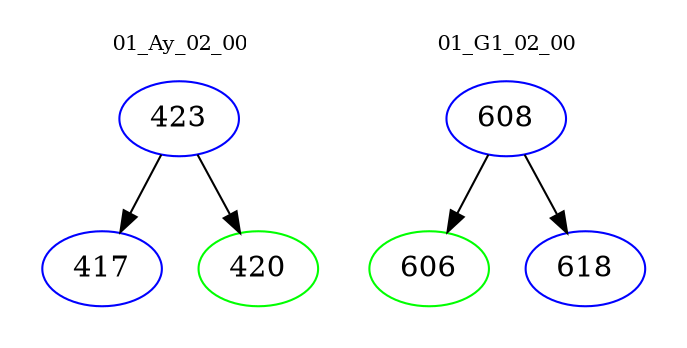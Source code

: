 digraph{
subgraph cluster_0 {
color = white
label = "01_Ay_02_00";
fontsize=10;
T0_423 [label="423", color="blue"]
T0_423 -> T0_417 [color="black"]
T0_417 [label="417", color="blue"]
T0_423 -> T0_420 [color="black"]
T0_420 [label="420", color="green"]
}
subgraph cluster_1 {
color = white
label = "01_G1_02_00";
fontsize=10;
T1_608 [label="608", color="blue"]
T1_608 -> T1_606 [color="black"]
T1_606 [label="606", color="green"]
T1_608 -> T1_618 [color="black"]
T1_618 [label="618", color="blue"]
}
}
